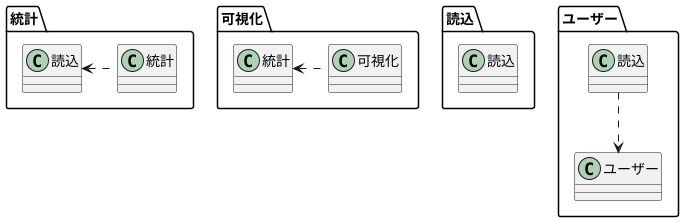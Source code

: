 @startuml

package 読込 {
    class 読込
}

package 統計 {
    class 統計
    読込 <. 統計
}

package 可視化 {
    class 可視化
    統計 <. 可視化
}

package ユーザー {
    class ユーザー
    読込 ..> ユーザー
}

@enduml